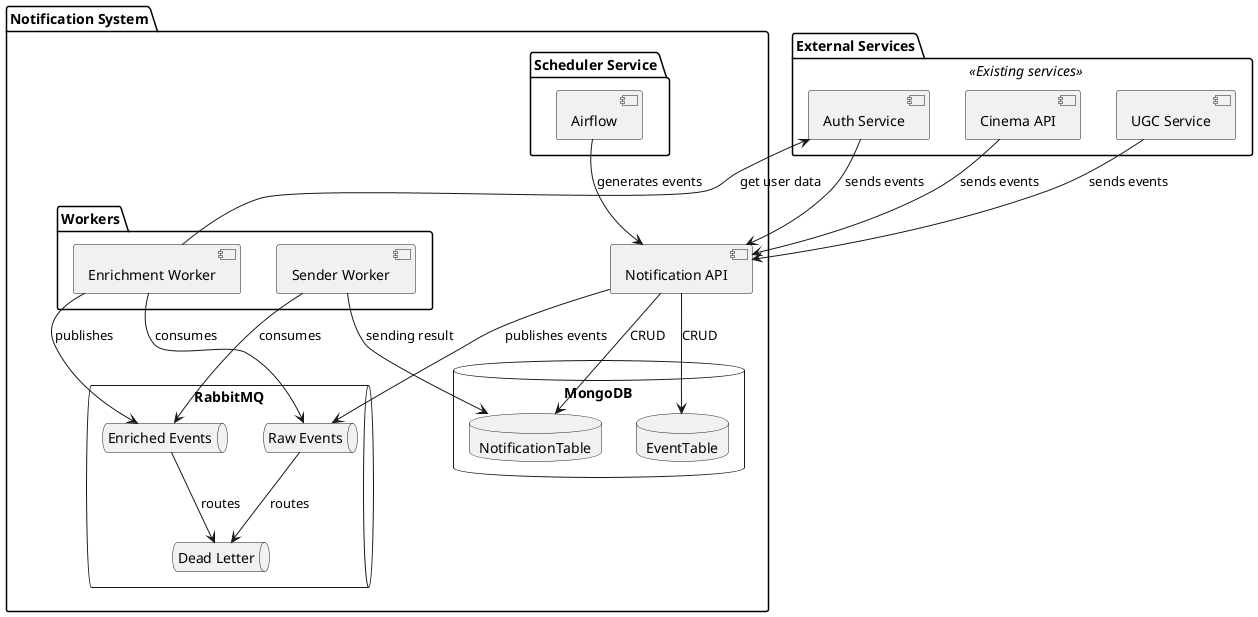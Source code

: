 @startuml Notification System Architecture

package "Notification System" {
    [Notification API] as notification_api
    
    package "Scheduler Service" {
        [Airflow] as scheduler
    }
    
    queue "RabbitMQ" as rabbitmq {
        queue "Raw Events" as raw
        queue "Enriched Events" as enriched
        queue "Dead Letter" as dlq
    }
    
    package "Workers" {
        [Enrichment Worker] as enricher
        [Sender Worker] as sender
    }

    database "MongoDB" {
        database "EventTable" as etable
        database "NotificationTable" as ntable
    }
}

package "External Services" <<Existing services>> {
    [Auth Service] as auth
    [Cinema API] as cinema
    [UGC Service] as ugc
}

' Notification API & Queue connections
notification_api --> raw: publishes events
notification_api --> etable: CRUD
notification_api --> ntable: CRUD

' External connections
cinema --> notification_api: sends events
auth --> notification_api: sends events
ugc --> notification_api: sends events

' Enrichment Worker connections
enricher --> auth: get user data
enricher --> raw: consumes
enricher --> enriched: publishes

' Sender Worker connections
sender --> enriched: consumes
sender --> ntable: sending result

' Queue connections
enriched --> dlq: routes
raw --> dlq: routes

' Scheduler connections
scheduler --> notification_api: generates events

@enduml

